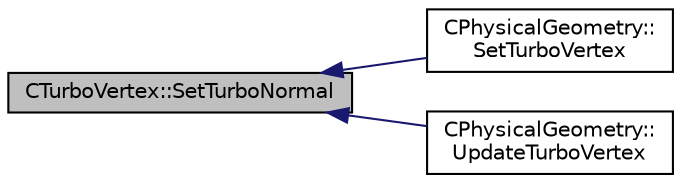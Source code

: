 digraph "CTurboVertex::SetTurboNormal"
{
  edge [fontname="Helvetica",fontsize="10",labelfontname="Helvetica",labelfontsize="10"];
  node [fontname="Helvetica",fontsize="10",shape=record];
  rankdir="LR";
  Node58 [label="CTurboVertex::SetTurboNormal",height=0.2,width=0.4,color="black", fillcolor="grey75", style="filled", fontcolor="black"];
  Node58 -> Node59 [dir="back",color="midnightblue",fontsize="10",style="solid",fontname="Helvetica"];
  Node59 [label="CPhysicalGeometry::\lSetTurboVertex",height=0.2,width=0.4,color="black", fillcolor="white", style="filled",URL="$class_c_physical_geometry.html#a51481bb8173c15758a94838d29c7f0c7",tooltip="Set turbo boundary vertex. "];
  Node58 -> Node60 [dir="back",color="midnightblue",fontsize="10",style="solid",fontname="Helvetica"];
  Node60 [label="CPhysicalGeometry::\lUpdateTurboVertex",height=0.2,width=0.4,color="black", fillcolor="white", style="filled",URL="$class_c_physical_geometry.html#af127c1132d94b681e79427672637c0fa",tooltip="update turbo boundary vertex. "];
}
